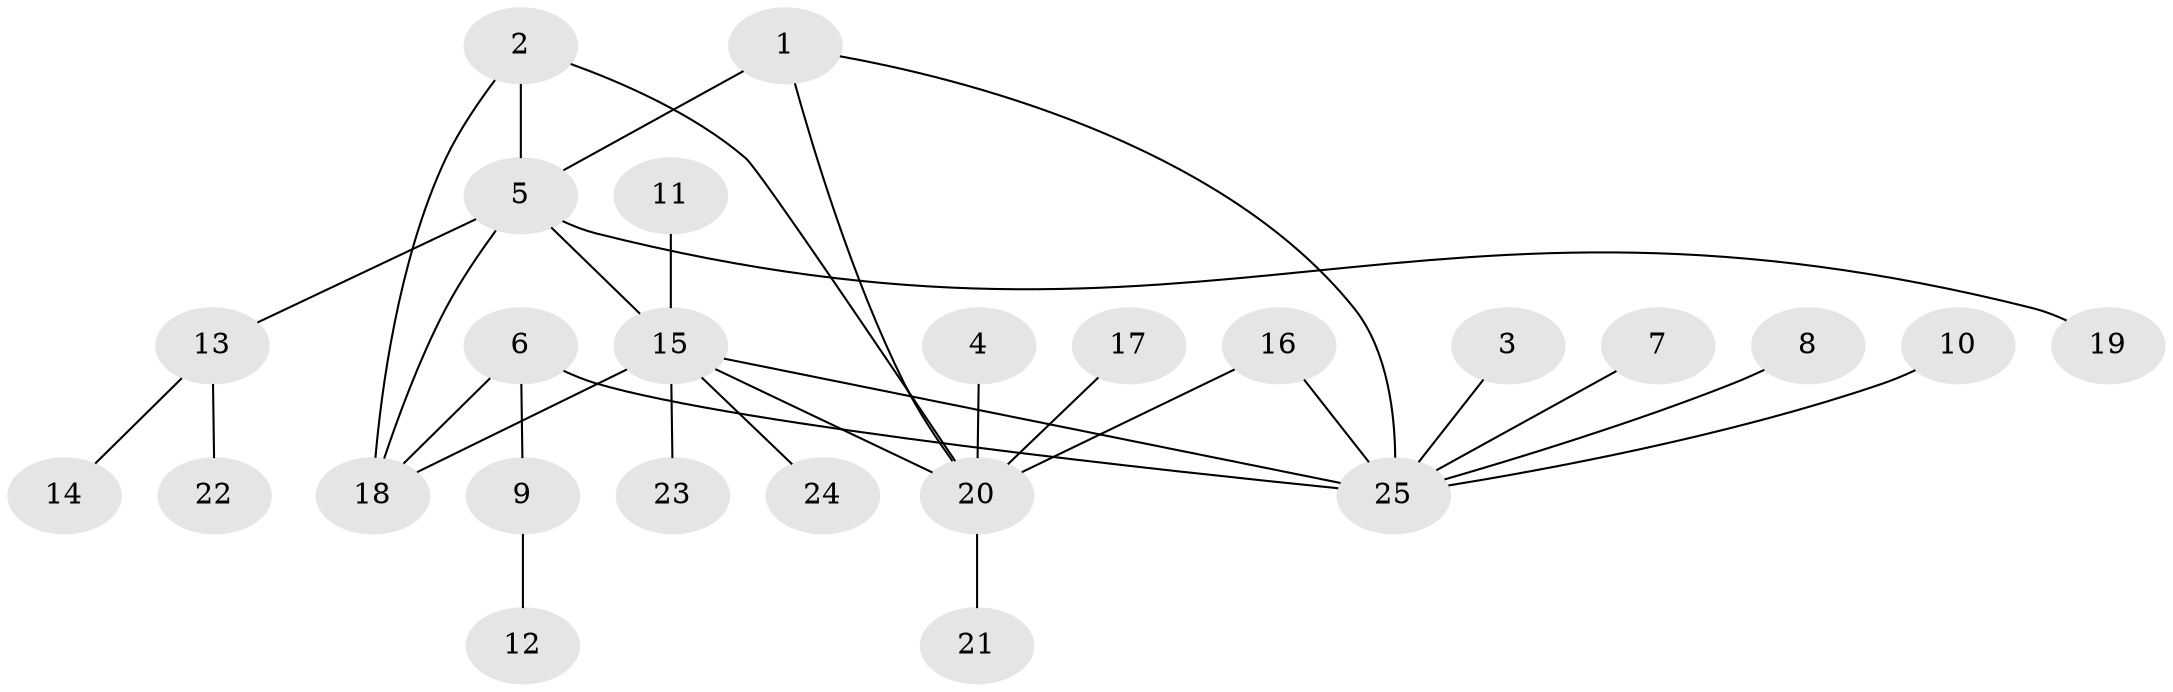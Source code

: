 // original degree distribution, {5: 0.061224489795918366, 7: 0.02040816326530612, 10: 0.02040816326530612, 3: 0.12244897959183673, 9: 0.02040816326530612, 2: 0.16326530612244897, 11: 0.02040816326530612, 1: 0.5714285714285714}
// Generated by graph-tools (version 1.1) at 2025/02/03/09/25 03:02:32]
// undirected, 25 vertices, 31 edges
graph export_dot {
graph [start="1"]
  node [color=gray90,style=filled];
  1;
  2;
  3;
  4;
  5;
  6;
  7;
  8;
  9;
  10;
  11;
  12;
  13;
  14;
  15;
  16;
  17;
  18;
  19;
  20;
  21;
  22;
  23;
  24;
  25;
  1 -- 5 [weight=1.0];
  1 -- 20 [weight=1.0];
  1 -- 25 [weight=1.0];
  2 -- 5 [weight=1.0];
  2 -- 18 [weight=1.0];
  2 -- 20 [weight=1.0];
  3 -- 25 [weight=1.0];
  4 -- 20 [weight=1.0];
  5 -- 13 [weight=1.0];
  5 -- 15 [weight=1.0];
  5 -- 18 [weight=1.0];
  5 -- 19 [weight=1.0];
  6 -- 9 [weight=1.0];
  6 -- 18 [weight=1.0];
  6 -- 25 [weight=1.0];
  7 -- 25 [weight=1.0];
  8 -- 25 [weight=1.0];
  9 -- 12 [weight=1.0];
  10 -- 25 [weight=1.0];
  11 -- 15 [weight=1.0];
  13 -- 14 [weight=1.0];
  13 -- 22 [weight=1.0];
  15 -- 18 [weight=2.0];
  15 -- 20 [weight=1.0];
  15 -- 23 [weight=1.0];
  15 -- 24 [weight=1.0];
  15 -- 25 [weight=2.0];
  16 -- 20 [weight=1.0];
  16 -- 25 [weight=1.0];
  17 -- 20 [weight=1.0];
  20 -- 21 [weight=1.0];
}
